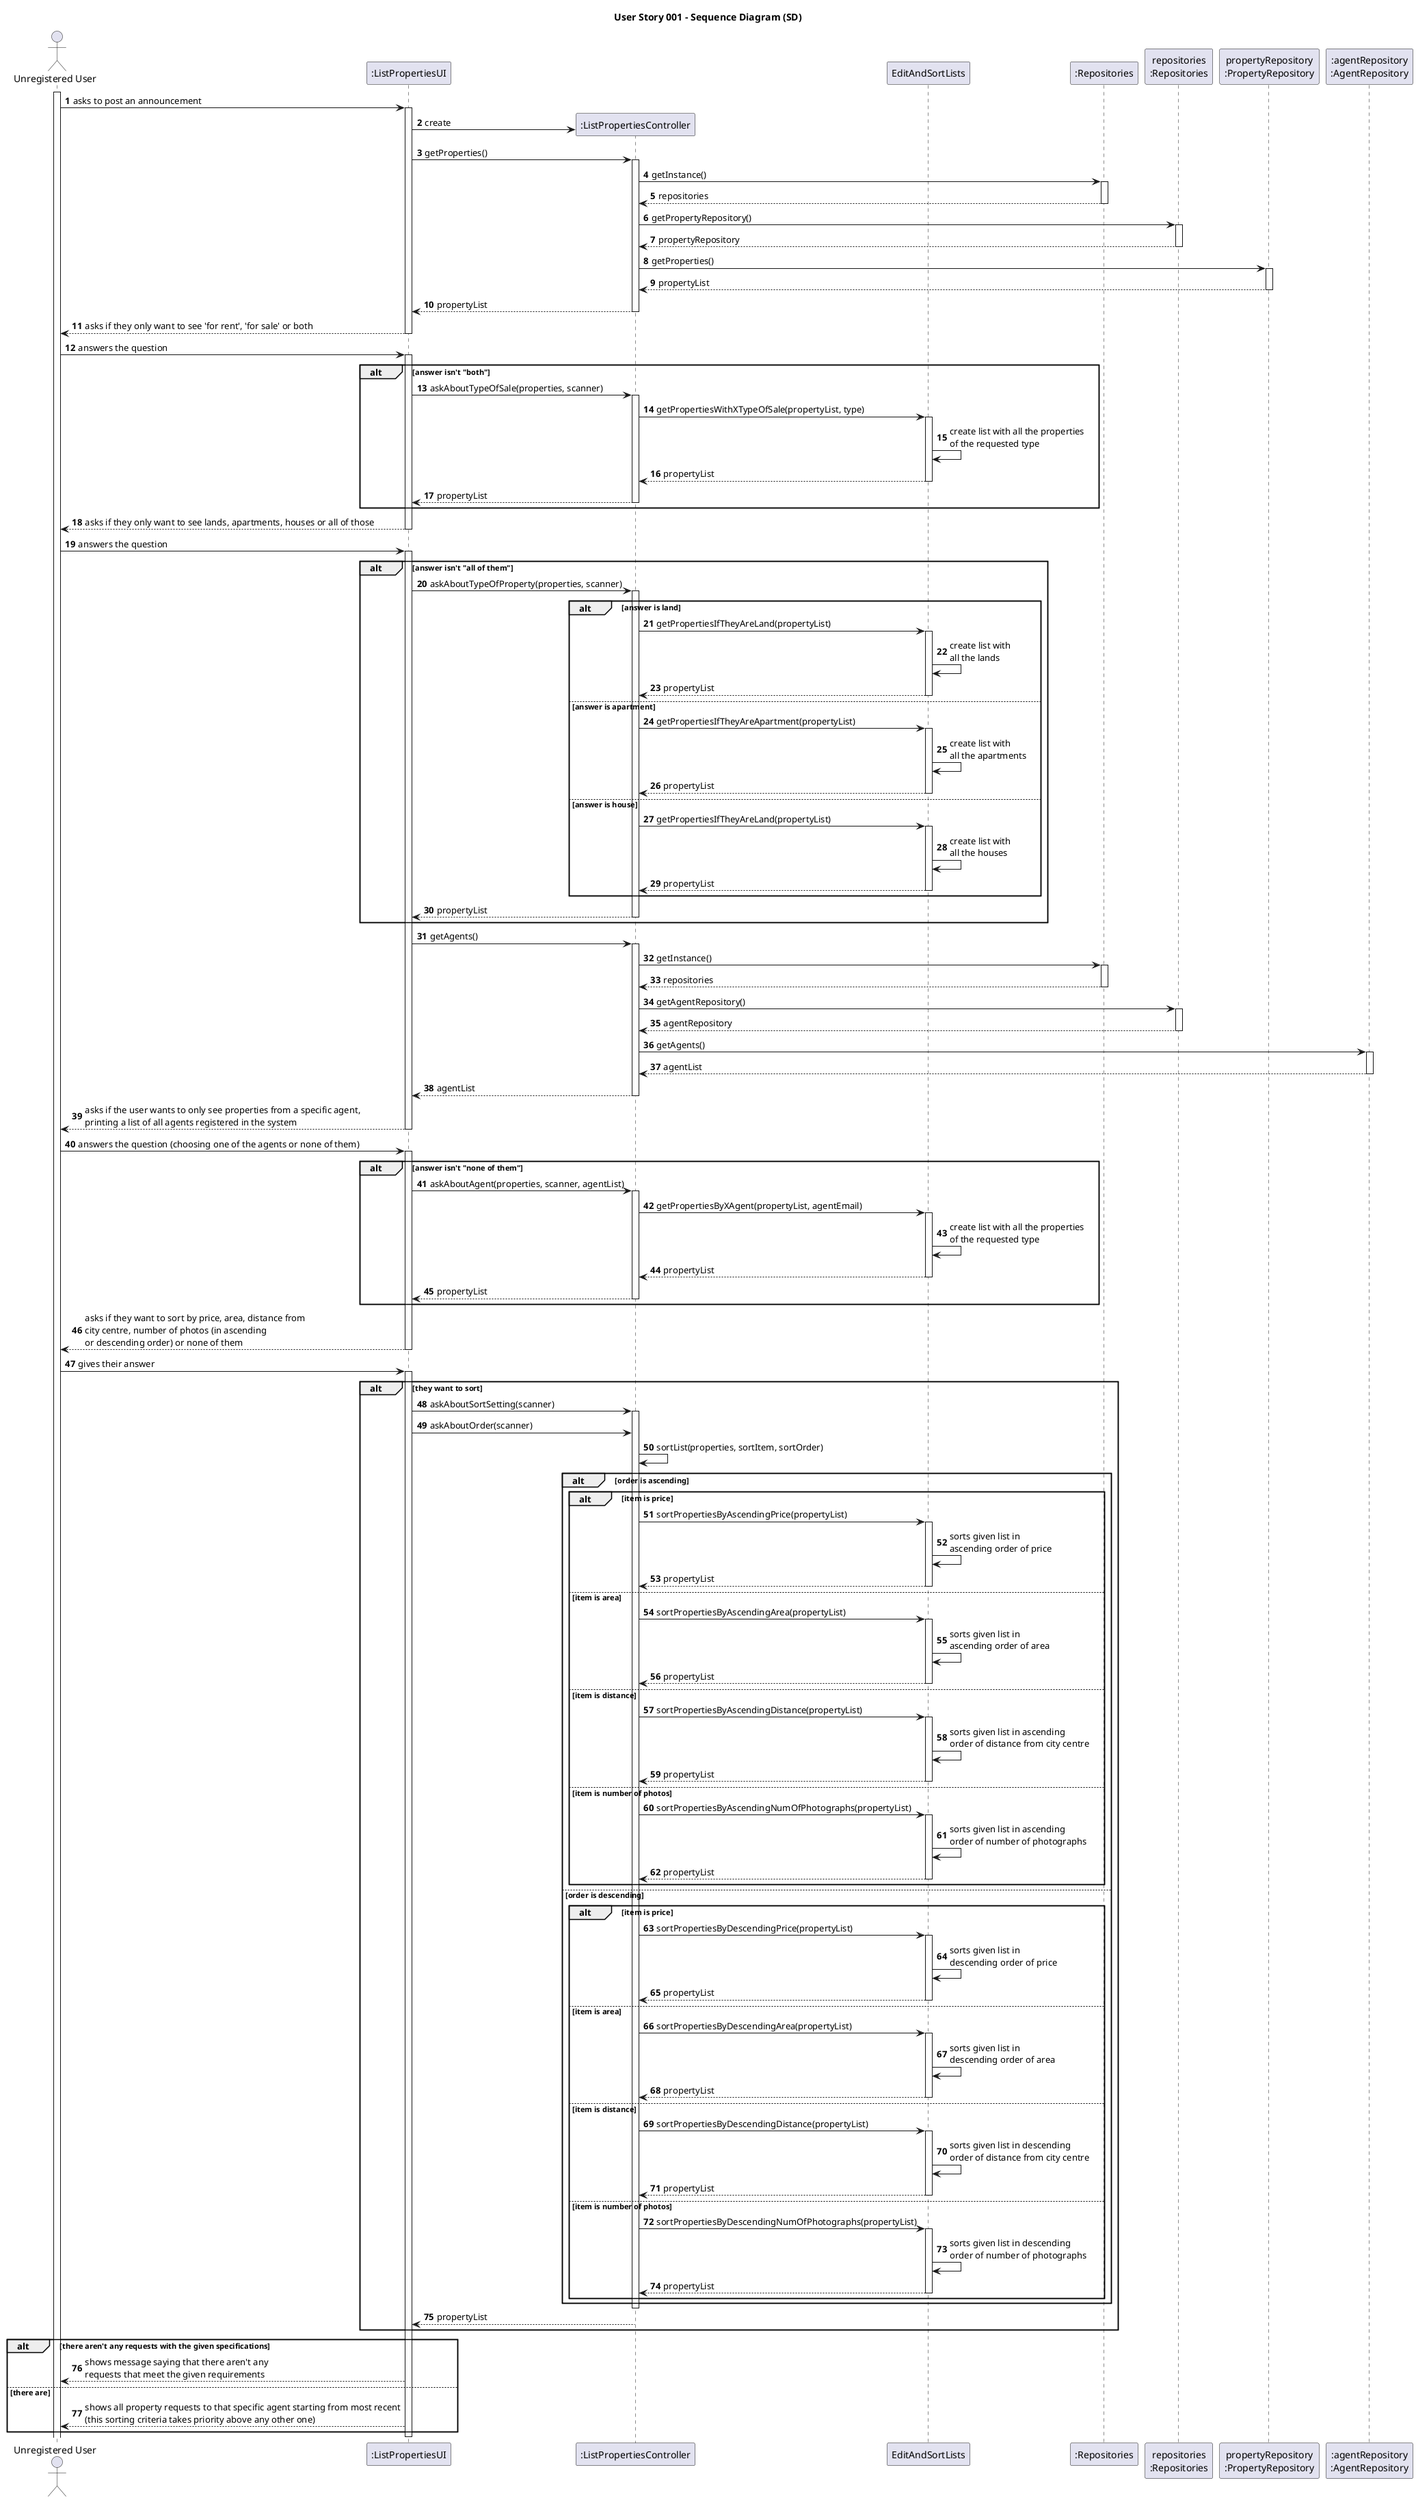 @startuml
skinparam packageStyle rectangle
skinparam shadowing false

title User Story 001 - Sequence Diagram (SD)

autonumber

actor "Unregistered User" as User
participant ":ListPropertiesUI" as UI
participant ":ListPropertiesController" as CTRL
participant "EditAndSortLists" as ListEditor
participant ":Repositories" as RepositorySingleton
participant "repositories\n:Repositories" as PLAT
participant "propertyRepository\n:PropertyRepository" as PropertyRepository
participant ":agentRepository\n:AgentRepository" as AgentRepository
'participant "Property" as Property
'participant "Request" as Request

    activate User
    User -> UI : asks to post an announcement
    activate UI

    UI -> CTRL** : create

    UI -> CTRL : getProperties()
    activate CTRL

    CTRL -> RepositorySingleton : getInstance()
    activate RepositorySingleton

    RepositorySingleton --> CTRL: repositories
    deactivate RepositorySingleton

    CTRL -> PLAT : getPropertyRepository()
    activate PLAT

    PLAT --> CTRL: propertyRepository
    deactivate PLAT

    CTRL -> PropertyRepository : getProperties()
    activate PropertyRepository

    PropertyRepository --> CTRL : propertyList
    deactivate PropertyRepository

    CTRL --> UI : propertyList
    deactivate CTRL

    UI --> User : asks if they only want to see 'for rent', 'for sale' or both
    deactivate UI

    User -> UI : answers the question
    activate UI

        alt answer isn't "both"
        UI -> CTRL : askAboutTypeOfSale(properties, scanner)
        activate CTRL
        CTRL -> ListEditor : getPropertiesWithXTypeOfSale(propertyList, type)
        activate ListEditor
        ListEditor -> ListEditor : create list with all the properties\nof the requested type
        ListEditor --> CTRL : propertyList
        deactivate ListEditor
        CTRL --> UI : propertyList
        deactivate CTRL
        end

    UI --> User : asks if they only want to see lands, apartments, houses or all of those
    deactivate UI

    User -> UI : answers the question
    activate UI

        alt answer isn't "all of them"
        UI -> CTRL : askAboutTypeOfProperty(properties, scanner)
        activate CTRL
        alt answer is land
        CTRL -> ListEditor : getPropertiesIfTheyAreLand(propertyList)
        activate ListEditor
        ListEditor -> ListEditor : create list with\nall the lands
        ListEditor --> CTRL : propertyList
        deactivate ListEditor

        else answer is apartment
        CTRL -> ListEditor : getPropertiesIfTheyAreApartment(propertyList)
        activate ListEditor
        ListEditor -> ListEditor : create list with\nall the apartments
        ListEditor --> CTRL : propertyList
        deactivate ListEditor

        else answer is house
        CTRL -> ListEditor : getPropertiesIfTheyAreLand(propertyList)
        activate ListEditor
        ListEditor -> ListEditor : create list with\nall the houses
        ListEditor --> CTRL : propertyList
        deactivate ListEditor
        end
        CTRL --> UI : propertyList
        deactivate CTRL
        end

    UI -> CTRL : getAgents()
    activate CTRL

    CTRL -> RepositorySingleton : getInstance()
    activate RepositorySingleton

    RepositorySingleton --> CTRL: repositories
    deactivate RepositorySingleton

    CTRL -> PLAT : getAgentRepository()
    activate PLAT

    PLAT --> CTRL: agentRepository
    deactivate PLAT

    CTRL -> AgentRepository : getAgents()
    activate AgentRepository

    AgentRepository --> CTRL : agentList
    deactivate AgentRepository

    CTRL --> UI : agentList
    deactivate CTRL

    UI --> User : asks if the user wants to only see properties from a specific agent,\nprinting a list of all agents registered in the system
    deactivate UI

    User -> UI : answers the question (choosing one of the agents or none of them)
    activate UI

            alt answer isn't "none of them"
            UI -> CTRL : askAboutAgent(properties, scanner, agentList)
            activate CTRL
            CTRL -> ListEditor : getPropertiesByXAgent(propertyList, agentEmail)
            activate ListEditor
            ListEditor -> ListEditor : create list with all the properties\nof the requested type
            ListEditor --> CTRL : propertyList
            deactivate ListEditor
            CTRL --> UI : propertyList
            deactivate CTRL
            end

    UI --> User : asks if they want to sort by price, area, distance from\ncity centre, number of photos (in ascending\nor descending order) or none of them
    deactivate UI

    User -> UI : gives their answer
    activate UI

    alt they want to sort
        UI -> CTRL : askAboutSortSetting(scanner)
        activate CTRL
        UI -> CTRL : askAboutOrder(scanner)
        CTRL -> CTRL : sortList(properties, sortItem, sortOrder)
        alt order is ascending
            alt item is price
                CTRL -> ListEditor : sortPropertiesByAscendingPrice(propertyList)
                activate ListEditor
                ListEditor -> ListEditor : sorts given list in\nascending order of price
                ListEditor --> CTRL : propertyList
                deactivate ListEditor
            else item is area
                CTRL -> ListEditor : sortPropertiesByAscendingArea(propertyList)
                activate ListEditor
                ListEditor -> ListEditor : sorts given list in\nascending order of area
                ListEditor --> CTRL : propertyList
                deactivate ListEditor
            else item is distance
                CTRL -> ListEditor : sortPropertiesByAscendingDistance(propertyList)
                activate ListEditor
                ListEditor -> ListEditor : sorts given list in ascending\norder of distance from city centre
                ListEditor --> CTRL : propertyList
                deactivate ListEditor
            else item is number of photos
                CTRL -> ListEditor : sortPropertiesByAscendingNumOfPhotographs(propertyList)
                activate ListEditor
                ListEditor -> ListEditor : sorts given list in ascending\norder of number of photographs
                ListEditor --> CTRL : propertyList
                deactivate ListEditor
            end
        else order is descending
            alt item is price
                CTRL -> ListEditor : sortPropertiesByDescendingPrice(propertyList)
                activate ListEditor
                ListEditor -> ListEditor : sorts given list in\ndescending order of price
                ListEditor --> CTRL : propertyList
                deactivate ListEditor
            else item is area
                CTRL -> ListEditor : sortPropertiesByDescendingArea(propertyList)
                activate ListEditor
                ListEditor -> ListEditor : sorts given list in\ndescending order of area
                ListEditor --> CTRL : propertyList
                deactivate ListEditor
            else item is distance
                CTRL -> ListEditor : sortPropertiesByDescendingDistance(propertyList)
                activate ListEditor
                ListEditor -> ListEditor : sorts given list in descending\norder of distance from city centre
                ListEditor --> CTRL : propertyList
                deactivate ListEditor
            else item is number of photos
                CTRL -> ListEditor : sortPropertiesByDescendingNumOfPhotographs(propertyList)
                activate ListEditor
                ListEditor -> ListEditor : sorts given list in descending\norder of number of photographs
                ListEditor --> CTRL : propertyList
                deactivate ListEditor
            end
        end
        deactivate CTRL
        CTRL --> UI : propertyList
    end

    alt there aren't any requests with the given specifications
        UI --> User : shows message saying that there aren't any\nrequests that meet the given requirements
        else there are
        UI --> User : shows all property requests to that specific agent starting from most recent\n(this sorting criteria takes priority above any other one)
    end
    deactivate UI


@enduml